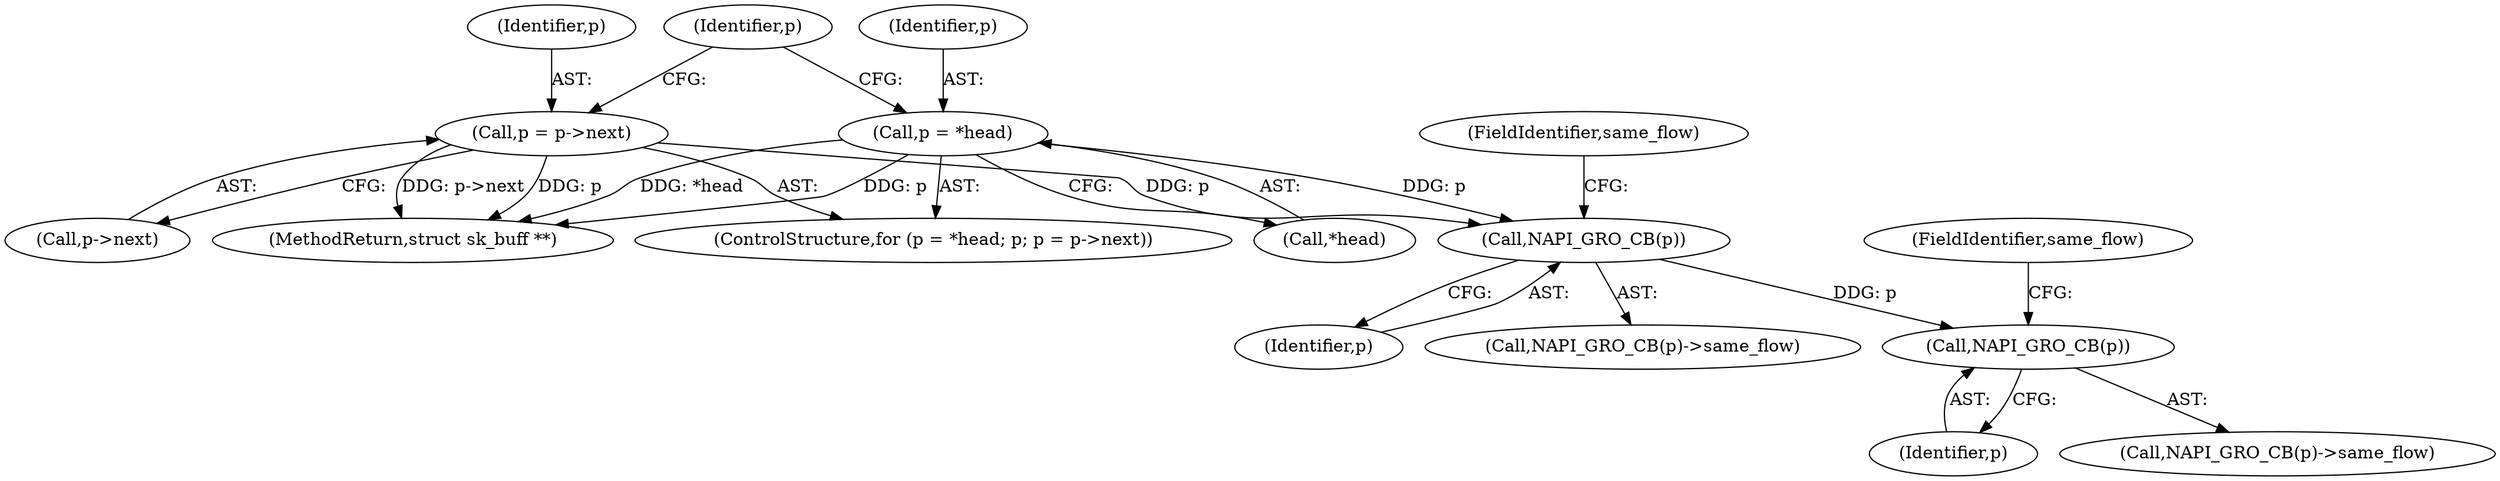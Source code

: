 digraph "0_linux_fac8e0f579695a3ecbc4d3cac369139d7f819971_1@pointer" {
"1000263" [label="(Call,NAPI_GRO_CB(p))"];
"1000221" [label="(Call,NAPI_GRO_CB(p))"];
"1000207" [label="(Call,p = *head)"];
"1000212" [label="(Call,p = p->next)"];
"1000264" [label="(Identifier,p)"];
"1000208" [label="(Identifier,p)"];
"1000262" [label="(Call,NAPI_GRO_CB(p)->same_flow)"];
"1000214" [label="(Call,p->next)"];
"1000206" [label="(ControlStructure,for (p = *head; p; p = p->next))"];
"1000265" [label="(FieldIdentifier,same_flow)"];
"1000211" [label="(Identifier,p)"];
"1000263" [label="(Call,NAPI_GRO_CB(p))"];
"1000209" [label="(Call,*head)"];
"1000306" [label="(MethodReturn,struct sk_buff **)"];
"1000212" [label="(Call,p = p->next)"];
"1000223" [label="(FieldIdentifier,same_flow)"];
"1000220" [label="(Call,NAPI_GRO_CB(p)->same_flow)"];
"1000207" [label="(Call,p = *head)"];
"1000222" [label="(Identifier,p)"];
"1000213" [label="(Identifier,p)"];
"1000221" [label="(Call,NAPI_GRO_CB(p))"];
"1000263" -> "1000262"  [label="AST: "];
"1000263" -> "1000264"  [label="CFG: "];
"1000264" -> "1000263"  [label="AST: "];
"1000265" -> "1000263"  [label="CFG: "];
"1000221" -> "1000263"  [label="DDG: p"];
"1000221" -> "1000220"  [label="AST: "];
"1000221" -> "1000222"  [label="CFG: "];
"1000222" -> "1000221"  [label="AST: "];
"1000223" -> "1000221"  [label="CFG: "];
"1000207" -> "1000221"  [label="DDG: p"];
"1000212" -> "1000221"  [label="DDG: p"];
"1000207" -> "1000206"  [label="AST: "];
"1000207" -> "1000209"  [label="CFG: "];
"1000208" -> "1000207"  [label="AST: "];
"1000209" -> "1000207"  [label="AST: "];
"1000211" -> "1000207"  [label="CFG: "];
"1000207" -> "1000306"  [label="DDG: *head"];
"1000207" -> "1000306"  [label="DDG: p"];
"1000212" -> "1000206"  [label="AST: "];
"1000212" -> "1000214"  [label="CFG: "];
"1000213" -> "1000212"  [label="AST: "];
"1000214" -> "1000212"  [label="AST: "];
"1000211" -> "1000212"  [label="CFG: "];
"1000212" -> "1000306"  [label="DDG: p->next"];
"1000212" -> "1000306"  [label="DDG: p"];
}
